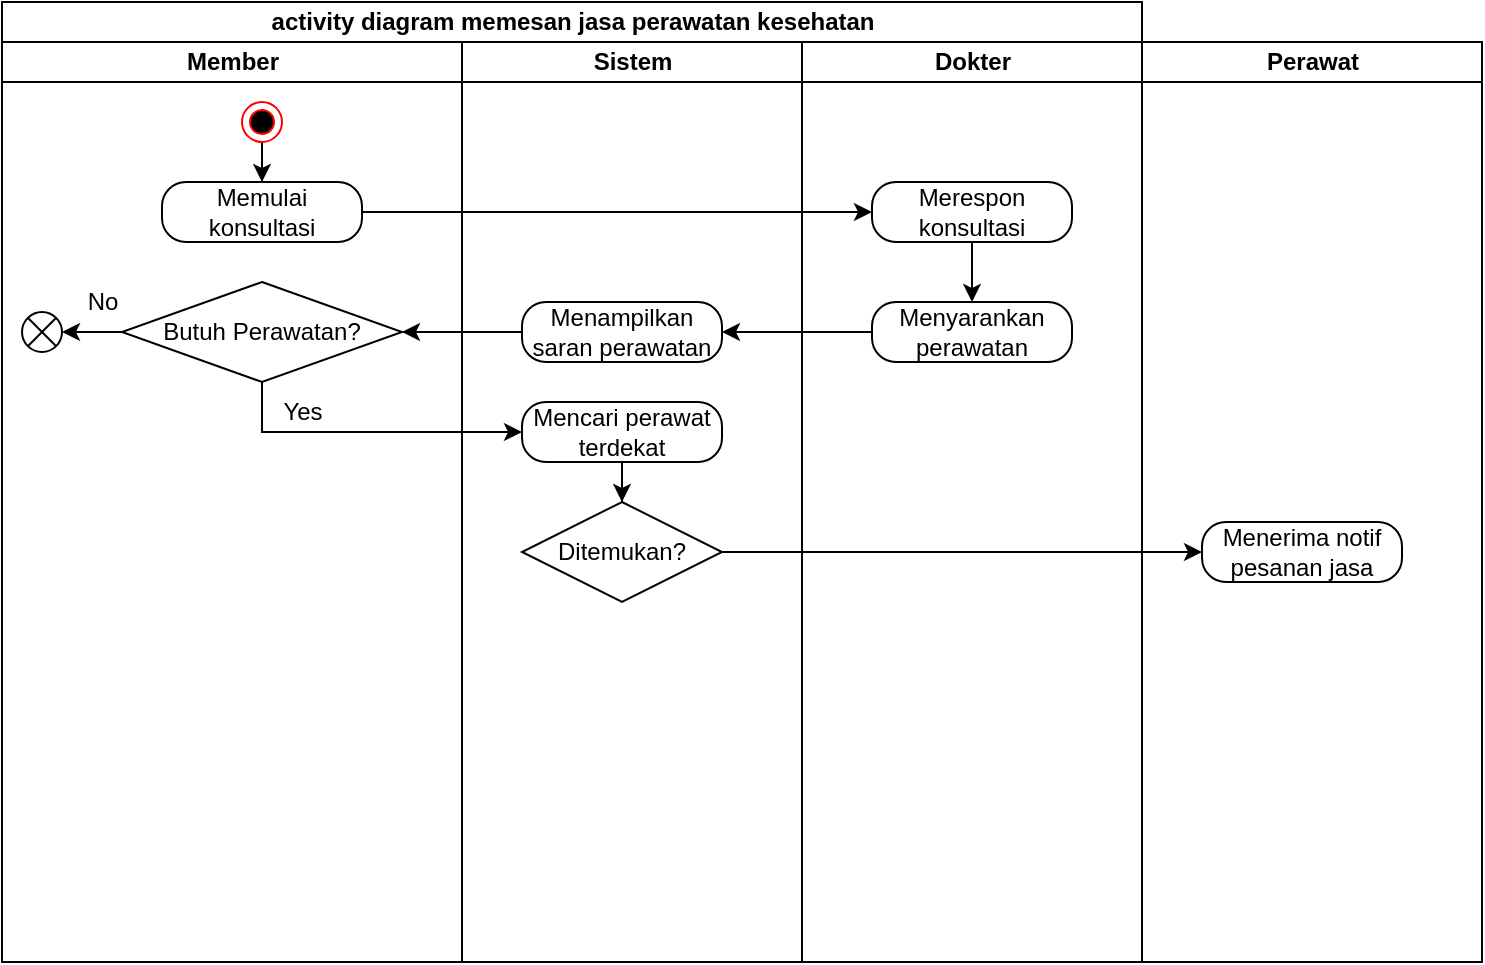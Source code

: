 <mxfile version="20.8.16" type="device"><diagram name="Page-1" id="Glq_Fsvz-6BaihUtpt-H"><mxGraphModel dx="1151" dy="682" grid="1" gridSize="10" guides="1" tooltips="1" connect="1" arrows="1" fold="1" page="1" pageScale="1" pageWidth="850" pageHeight="1100" math="0" shadow="0"><root><mxCell id="0"/><mxCell id="1" parent="0"/><mxCell id="BevJCnjTzDF2Ag1vZx4m-1" value="activity diagram memesan jasa perawatan kesehatan" style="swimlane;childLayout=stackLayout;resizeParent=1;resizeParentMax=0;startSize=20;html=1;" vertex="1" parent="1"><mxGeometry x="240.0" y="80" width="570" height="480" as="geometry"/></mxCell><mxCell id="BevJCnjTzDF2Ag1vZx4m-2" value="Member" style="swimlane;startSize=20;html=1;" vertex="1" parent="BevJCnjTzDF2Ag1vZx4m-1"><mxGeometry y="20" width="230" height="460" as="geometry"/></mxCell><mxCell id="BevJCnjTzDF2Ag1vZx4m-8" value="" style="edgeStyle=orthogonalEdgeStyle;rounded=0;orthogonalLoop=1;jettySize=auto;html=1;strokeColor=default;" edge="1" parent="BevJCnjTzDF2Ag1vZx4m-2" source="BevJCnjTzDF2Ag1vZx4m-5" target="BevJCnjTzDF2Ag1vZx4m-6"><mxGeometry relative="1" as="geometry"/></mxCell><mxCell id="BevJCnjTzDF2Ag1vZx4m-5" value="" style="ellipse;html=1;shape=endState;fillColor=#000000;strokeColor=#ff0000;" vertex="1" parent="BevJCnjTzDF2Ag1vZx4m-2"><mxGeometry x="120.0" y="30" width="20" height="20" as="geometry"/></mxCell><mxCell id="BevJCnjTzDF2Ag1vZx4m-6" value="Memulai konsultasi" style="rounded=1;whiteSpace=wrap;html=1;arcSize=40;fontColor=#000000;fillColor=default;strokeColor=default;" vertex="1" parent="BevJCnjTzDF2Ag1vZx4m-2"><mxGeometry x="80" y="70" width="100" height="30" as="geometry"/></mxCell><mxCell id="BevJCnjTzDF2Ag1vZx4m-31" value="" style="edgeStyle=orthogonalEdgeStyle;rounded=0;orthogonalLoop=1;jettySize=auto;html=1;strokeColor=default;" edge="1" parent="BevJCnjTzDF2Ag1vZx4m-2" source="BevJCnjTzDF2Ag1vZx4m-20" target="BevJCnjTzDF2Ag1vZx4m-30"><mxGeometry relative="1" as="geometry"/></mxCell><mxCell id="BevJCnjTzDF2Ag1vZx4m-20" value="Butuh Perawatan?" style="rhombus;whiteSpace=wrap;html=1;fillColor=default;strokeColor=default;" vertex="1" parent="BevJCnjTzDF2Ag1vZx4m-2"><mxGeometry x="60" y="120" width="140" height="50" as="geometry"/></mxCell><mxCell id="BevJCnjTzDF2Ag1vZx4m-28" value="Yes" style="text;html=1;align=center;verticalAlign=middle;resizable=0;points=[];autosize=1;strokeColor=none;fillColor=none;" vertex="1" parent="BevJCnjTzDF2Ag1vZx4m-2"><mxGeometry x="130.0" y="170" width="40" height="30" as="geometry"/></mxCell><mxCell id="BevJCnjTzDF2Ag1vZx4m-30" value="" style="shape=sumEllipse;perimeter=ellipsePerimeter;whiteSpace=wrap;html=1;backgroundOutline=1;strokeColor=default;fillColor=default;" vertex="1" parent="BevJCnjTzDF2Ag1vZx4m-2"><mxGeometry x="10.0" y="135" width="20" height="20" as="geometry"/></mxCell><mxCell id="BevJCnjTzDF2Ag1vZx4m-10" style="edgeStyle=orthogonalEdgeStyle;rounded=0;orthogonalLoop=1;jettySize=auto;html=1;strokeColor=default;" edge="1" parent="BevJCnjTzDF2Ag1vZx4m-1" source="BevJCnjTzDF2Ag1vZx4m-6" target="BevJCnjTzDF2Ag1vZx4m-9"><mxGeometry relative="1" as="geometry"/></mxCell><mxCell id="BevJCnjTzDF2Ag1vZx4m-3" value="Sistem" style="swimlane;startSize=20;html=1;" vertex="1" parent="BevJCnjTzDF2Ag1vZx4m-1"><mxGeometry x="230" y="20" width="170" height="460" as="geometry"/></mxCell><mxCell id="BevJCnjTzDF2Ag1vZx4m-18" value="Menampilkan&lt;br&gt;saran perawatan" style="rounded=1;whiteSpace=wrap;html=1;arcSize=40;fontColor=#000000;fillColor=default;strokeColor=default;" vertex="1" parent="BevJCnjTzDF2Ag1vZx4m-3"><mxGeometry x="30" y="130" width="100" height="30" as="geometry"/></mxCell><mxCell id="BevJCnjTzDF2Ag1vZx4m-34" value="" style="edgeStyle=orthogonalEdgeStyle;rounded=0;orthogonalLoop=1;jettySize=auto;html=1;strokeColor=default;" edge="1" parent="BevJCnjTzDF2Ag1vZx4m-3" source="BevJCnjTzDF2Ag1vZx4m-26" target="BevJCnjTzDF2Ag1vZx4m-33"><mxGeometry relative="1" as="geometry"/></mxCell><mxCell id="BevJCnjTzDF2Ag1vZx4m-26" value="Mencari perawat terdekat" style="rounded=1;whiteSpace=wrap;html=1;arcSize=40;fontColor=#000000;fillColor=default;strokeColor=default;" vertex="1" parent="BevJCnjTzDF2Ag1vZx4m-3"><mxGeometry x="30" y="180" width="100" height="30" as="geometry"/></mxCell><mxCell id="BevJCnjTzDF2Ag1vZx4m-33" value="Ditemukan?" style="rhombus;whiteSpace=wrap;html=1;fillColor=default;strokeColor=default;" vertex="1" parent="BevJCnjTzDF2Ag1vZx4m-3"><mxGeometry x="30" y="230" width="100" height="50" as="geometry"/></mxCell><mxCell id="BevJCnjTzDF2Ag1vZx4m-4" value="Dokter" style="swimlane;startSize=20;html=1;" vertex="1" parent="BevJCnjTzDF2Ag1vZx4m-1"><mxGeometry x="400" y="20" width="170" height="460" as="geometry"/></mxCell><mxCell id="BevJCnjTzDF2Ag1vZx4m-13" style="edgeStyle=orthogonalEdgeStyle;rounded=0;orthogonalLoop=1;jettySize=auto;html=1;entryX=0.5;entryY=0;entryDx=0;entryDy=0;strokeColor=default;" edge="1" parent="BevJCnjTzDF2Ag1vZx4m-4" source="BevJCnjTzDF2Ag1vZx4m-9" target="BevJCnjTzDF2Ag1vZx4m-11"><mxGeometry relative="1" as="geometry"/></mxCell><mxCell id="BevJCnjTzDF2Ag1vZx4m-9" value="Merespon konsultasi" style="rounded=1;whiteSpace=wrap;html=1;arcSize=40;fontColor=#000000;fillColor=default;strokeColor=default;" vertex="1" parent="BevJCnjTzDF2Ag1vZx4m-4"><mxGeometry x="35" y="70" width="100" height="30" as="geometry"/></mxCell><mxCell id="BevJCnjTzDF2Ag1vZx4m-11" value="Menyarankan perawatan" style="rounded=1;whiteSpace=wrap;html=1;arcSize=40;fontColor=#000000;fillColor=default;strokeColor=default;" vertex="1" parent="BevJCnjTzDF2Ag1vZx4m-4"><mxGeometry x="35" y="130" width="100" height="30" as="geometry"/></mxCell><mxCell id="BevJCnjTzDF2Ag1vZx4m-19" style="edgeStyle=orthogonalEdgeStyle;rounded=0;orthogonalLoop=1;jettySize=auto;html=1;strokeColor=default;" edge="1" parent="BevJCnjTzDF2Ag1vZx4m-1" source="BevJCnjTzDF2Ag1vZx4m-11" target="BevJCnjTzDF2Ag1vZx4m-18"><mxGeometry relative="1" as="geometry"/></mxCell><mxCell id="BevJCnjTzDF2Ag1vZx4m-23" style="edgeStyle=orthogonalEdgeStyle;rounded=0;orthogonalLoop=1;jettySize=auto;html=1;entryX=1;entryY=0.5;entryDx=0;entryDy=0;strokeColor=default;" edge="1" parent="BevJCnjTzDF2Ag1vZx4m-1" source="BevJCnjTzDF2Ag1vZx4m-18" target="BevJCnjTzDF2Ag1vZx4m-20"><mxGeometry relative="1" as="geometry"/></mxCell><mxCell id="BevJCnjTzDF2Ag1vZx4m-27" style="edgeStyle=orthogonalEdgeStyle;rounded=0;orthogonalLoop=1;jettySize=auto;html=1;entryX=0;entryY=0.5;entryDx=0;entryDy=0;strokeColor=default;exitX=0.5;exitY=1;exitDx=0;exitDy=0;" edge="1" parent="BevJCnjTzDF2Ag1vZx4m-1" source="BevJCnjTzDF2Ag1vZx4m-20" target="BevJCnjTzDF2Ag1vZx4m-26"><mxGeometry relative="1" as="geometry"><Array as="points"><mxPoint x="130" y="215"/></Array></mxGeometry></mxCell><mxCell id="BevJCnjTzDF2Ag1vZx4m-32" value="No" style="text;html=1;align=center;verticalAlign=middle;resizable=0;points=[];autosize=1;strokeColor=none;fillColor=none;" vertex="1" parent="1"><mxGeometry x="270" y="215" width="40" height="30" as="geometry"/></mxCell><mxCell id="BevJCnjTzDF2Ag1vZx4m-35" value="Perawat" style="swimlane;startSize=20;html=1;" vertex="1" parent="1"><mxGeometry x="810" y="100" width="170" height="460" as="geometry"/></mxCell><mxCell id="BevJCnjTzDF2Ag1vZx4m-38" value="Menerima notif&lt;br&gt;pesanan jasa" style="rounded=1;whiteSpace=wrap;html=1;arcSize=40;fontColor=#000000;fillColor=default;strokeColor=default;" vertex="1" parent="BevJCnjTzDF2Ag1vZx4m-35"><mxGeometry x="30" y="240" width="100" height="30" as="geometry"/></mxCell><mxCell id="BevJCnjTzDF2Ag1vZx4m-39" style="edgeStyle=orthogonalEdgeStyle;rounded=0;orthogonalLoop=1;jettySize=auto;html=1;entryX=0;entryY=0.5;entryDx=0;entryDy=0;strokeColor=default;" edge="1" parent="1" source="BevJCnjTzDF2Ag1vZx4m-33" target="BevJCnjTzDF2Ag1vZx4m-38"><mxGeometry relative="1" as="geometry"/></mxCell></root></mxGraphModel></diagram></mxfile>